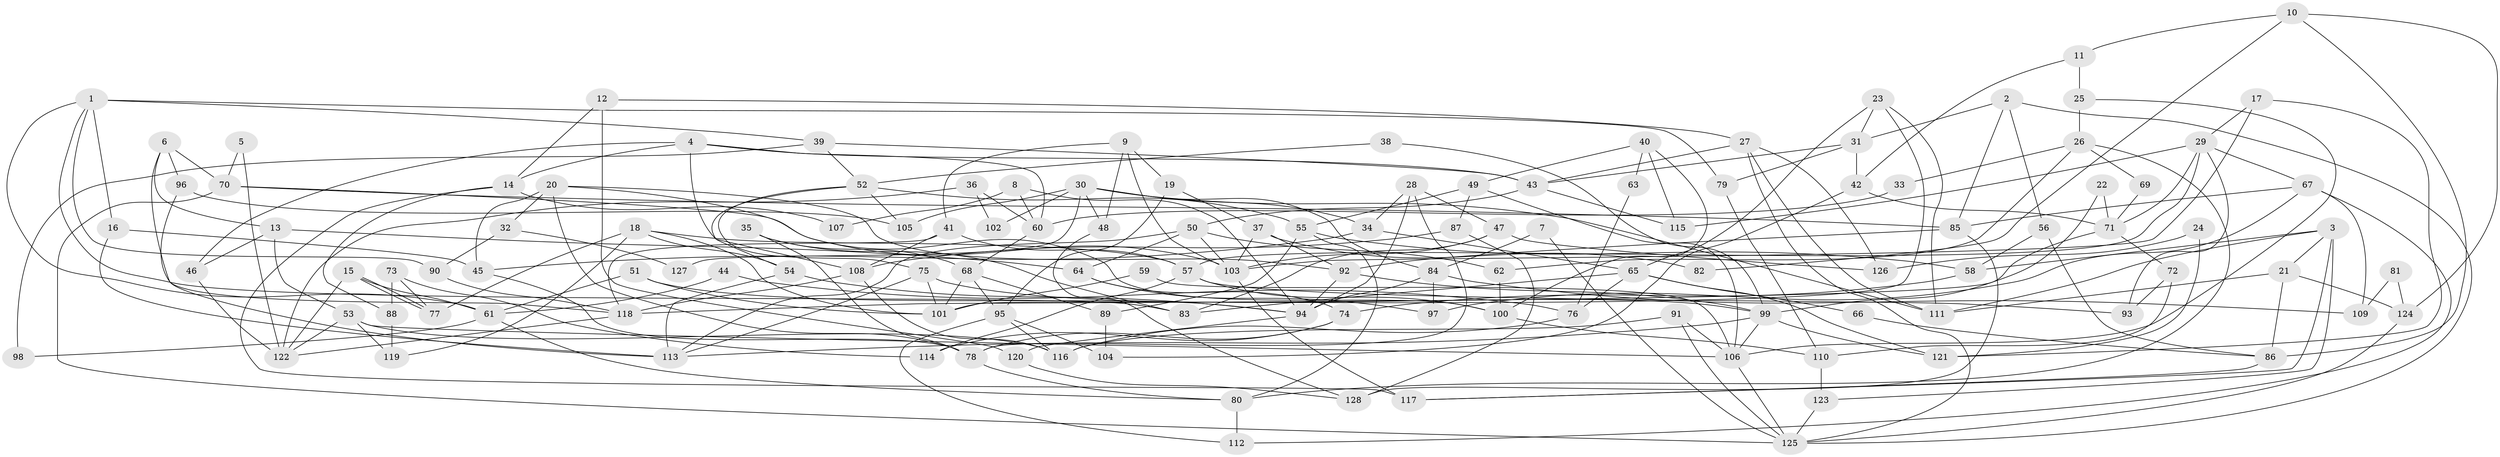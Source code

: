 // Generated by graph-tools (version 1.1) at 2025/26/03/09/25 03:26:21]
// undirected, 128 vertices, 256 edges
graph export_dot {
graph [start="1"]
  node [color=gray90,style=filled];
  1;
  2;
  3;
  4;
  5;
  6;
  7;
  8;
  9;
  10;
  11;
  12;
  13;
  14;
  15;
  16;
  17;
  18;
  19;
  20;
  21;
  22;
  23;
  24;
  25;
  26;
  27;
  28;
  29;
  30;
  31;
  32;
  33;
  34;
  35;
  36;
  37;
  38;
  39;
  40;
  41;
  42;
  43;
  44;
  45;
  46;
  47;
  48;
  49;
  50;
  51;
  52;
  53;
  54;
  55;
  56;
  57;
  58;
  59;
  60;
  61;
  62;
  63;
  64;
  65;
  66;
  67;
  68;
  69;
  70;
  71;
  72;
  73;
  74;
  75;
  76;
  77;
  78;
  79;
  80;
  81;
  82;
  83;
  84;
  85;
  86;
  87;
  88;
  89;
  90;
  91;
  92;
  93;
  94;
  95;
  96;
  97;
  98;
  99;
  100;
  101;
  102;
  103;
  104;
  105;
  106;
  107;
  108;
  109;
  110;
  111;
  112;
  113;
  114;
  115;
  116;
  117;
  118;
  119;
  120;
  121;
  122;
  123;
  124;
  125;
  126;
  127;
  128;
  1 -- 61;
  1 -- 16;
  1 -- 39;
  1 -- 79;
  1 -- 83;
  1 -- 90;
  2 -- 31;
  2 -- 125;
  2 -- 56;
  2 -- 85;
  3 -- 123;
  3 -- 111;
  3 -- 21;
  3 -- 58;
  3 -- 117;
  4 -- 108;
  4 -- 43;
  4 -- 14;
  4 -- 46;
  4 -- 60;
  5 -- 70;
  5 -- 122;
  6 -- 118;
  6 -- 70;
  6 -- 13;
  6 -- 96;
  7 -- 84;
  7 -- 125;
  8 -- 60;
  8 -- 94;
  8 -- 107;
  9 -- 19;
  9 -- 48;
  9 -- 41;
  9 -- 103;
  10 -- 11;
  10 -- 86;
  10 -- 82;
  10 -- 124;
  11 -- 25;
  11 -- 42;
  12 -- 14;
  12 -- 27;
  12 -- 120;
  13 -- 46;
  13 -- 53;
  13 -- 64;
  14 -- 117;
  14 -- 88;
  14 -- 107;
  15 -- 122;
  15 -- 77;
  15 -- 77;
  15 -- 61;
  16 -- 113;
  16 -- 45;
  17 -- 103;
  17 -- 121;
  17 -- 29;
  18 -- 57;
  18 -- 101;
  18 -- 54;
  18 -- 77;
  18 -- 119;
  19 -- 95;
  19 -- 37;
  20 -- 78;
  20 -- 92;
  20 -- 32;
  20 -- 45;
  20 -- 100;
  21 -- 111;
  21 -- 86;
  21 -- 124;
  22 -- 99;
  22 -- 71;
  23 -- 101;
  23 -- 65;
  23 -- 31;
  23 -- 111;
  24 -- 121;
  24 -- 126;
  25 -- 106;
  25 -- 26;
  26 -- 80;
  26 -- 62;
  26 -- 33;
  26 -- 69;
  27 -- 125;
  27 -- 43;
  27 -- 111;
  27 -- 126;
  28 -- 94;
  28 -- 78;
  28 -- 34;
  28 -- 47;
  29 -- 71;
  29 -- 57;
  29 -- 67;
  29 -- 93;
  29 -- 115;
  30 -- 111;
  30 -- 84;
  30 -- 34;
  30 -- 48;
  30 -- 102;
  30 -- 105;
  30 -- 127;
  31 -- 43;
  31 -- 42;
  31 -- 79;
  32 -- 90;
  32 -- 127;
  33 -- 60;
  34 -- 45;
  34 -- 65;
  35 -- 83;
  35 -- 78;
  35 -- 68;
  36 -- 60;
  36 -- 122;
  36 -- 102;
  37 -- 92;
  37 -- 103;
  37 -- 82;
  38 -- 99;
  38 -- 52;
  39 -- 52;
  39 -- 43;
  39 -- 98;
  40 -- 115;
  40 -- 100;
  40 -- 49;
  40 -- 63;
  41 -- 118;
  41 -- 57;
  41 -- 108;
  42 -- 104;
  42 -- 71;
  43 -- 50;
  43 -- 115;
  44 -- 61;
  44 -- 76;
  45 -- 78;
  46 -- 122;
  47 -- 103;
  47 -- 83;
  47 -- 126;
  48 -- 128;
  49 -- 106;
  49 -- 55;
  49 -- 87;
  50 -- 113;
  50 -- 64;
  50 -- 62;
  50 -- 103;
  51 -- 61;
  51 -- 94;
  51 -- 101;
  52 -- 55;
  52 -- 105;
  52 -- 54;
  52 -- 75;
  53 -- 106;
  53 -- 116;
  53 -- 119;
  53 -- 122;
  54 -- 94;
  54 -- 113;
  55 -- 58;
  55 -- 80;
  55 -- 89;
  56 -- 86;
  56 -- 58;
  57 -- 93;
  57 -- 100;
  57 -- 114;
  58 -- 74;
  59 -- 106;
  59 -- 101;
  60 -- 68;
  61 -- 80;
  61 -- 98;
  62 -- 100;
  63 -- 76;
  64 -- 74;
  64 -- 97;
  65 -- 83;
  65 -- 66;
  65 -- 76;
  65 -- 121;
  66 -- 86;
  67 -- 85;
  67 -- 97;
  67 -- 109;
  67 -- 112;
  68 -- 101;
  68 -- 89;
  68 -- 95;
  69 -- 71;
  70 -- 103;
  70 -- 85;
  70 -- 125;
  71 -- 72;
  71 -- 118;
  72 -- 110;
  72 -- 93;
  73 -- 77;
  73 -- 88;
  73 -- 114;
  74 -- 114;
  74 -- 78;
  75 -- 113;
  75 -- 99;
  75 -- 101;
  76 -- 116;
  78 -- 80;
  79 -- 110;
  80 -- 112;
  81 -- 124;
  81 -- 109;
  84 -- 94;
  84 -- 97;
  84 -- 109;
  85 -- 128;
  85 -- 92;
  86 -- 117;
  87 -- 108;
  87 -- 128;
  88 -- 119;
  89 -- 104;
  90 -- 118;
  91 -- 125;
  91 -- 116;
  91 -- 106;
  92 -- 99;
  92 -- 94;
  94 -- 120;
  95 -- 112;
  95 -- 104;
  95 -- 116;
  96 -- 113;
  96 -- 105;
  99 -- 106;
  99 -- 113;
  99 -- 121;
  100 -- 110;
  103 -- 117;
  106 -- 125;
  108 -- 116;
  108 -- 118;
  110 -- 123;
  118 -- 122;
  120 -- 128;
  123 -- 125;
  124 -- 125;
}
